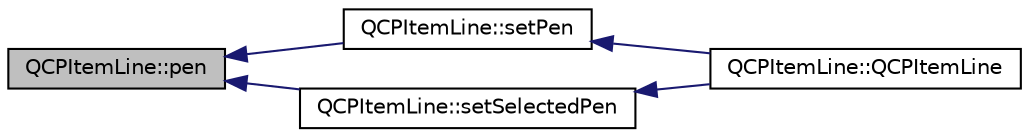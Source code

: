 digraph "QCPItemLine::pen"
{
  edge [fontname="Helvetica",fontsize="10",labelfontname="Helvetica",labelfontsize="10"];
  node [fontname="Helvetica",fontsize="10",shape=record];
  rankdir="LR";
  Node1 [label="QCPItemLine::pen",height=0.2,width=0.4,color="black", fillcolor="grey75", style="filled", fontcolor="black"];
  Node1 -> Node2 [dir="back",color="midnightblue",fontsize="10",style="solid",fontname="Helvetica"];
  Node2 [label="QCPItemLine::setPen",height=0.2,width=0.4,color="black", fillcolor="white", style="filled",URL="$class_q_c_p_item_line.html#a572528dab61c1abe205822fbd5db4b27"];
  Node2 -> Node3 [dir="back",color="midnightblue",fontsize="10",style="solid",fontname="Helvetica"];
  Node3 [label="QCPItemLine::QCPItemLine",height=0.2,width=0.4,color="black", fillcolor="white", style="filled",URL="$class_q_c_p_item_line.html#a17804b7f64961c6accf25b61e85142e3"];
  Node1 -> Node4 [dir="back",color="midnightblue",fontsize="10",style="solid",fontname="Helvetica"];
  Node4 [label="QCPItemLine::setSelectedPen",height=0.2,width=0.4,color="black", fillcolor="white", style="filled",URL="$class_q_c_p_item_line.html#a3e2fec44503277e77717e9c24f87f1ea"];
  Node4 -> Node3 [dir="back",color="midnightblue",fontsize="10",style="solid",fontname="Helvetica"];
}
